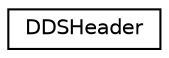 digraph G
{
  edge [fontname="Helvetica",fontsize="10",labelfontname="Helvetica",labelfontsize="10"];
  node [fontname="Helvetica",fontsize="10",shape=record];
  rankdir=LR;
  Node1 [label="DDSHeader",height=0.2,width=0.4,color="black", fillcolor="white", style="filled",URL="$df/dec/structDDSHeader.html",tooltip="DDS file header."];
}
